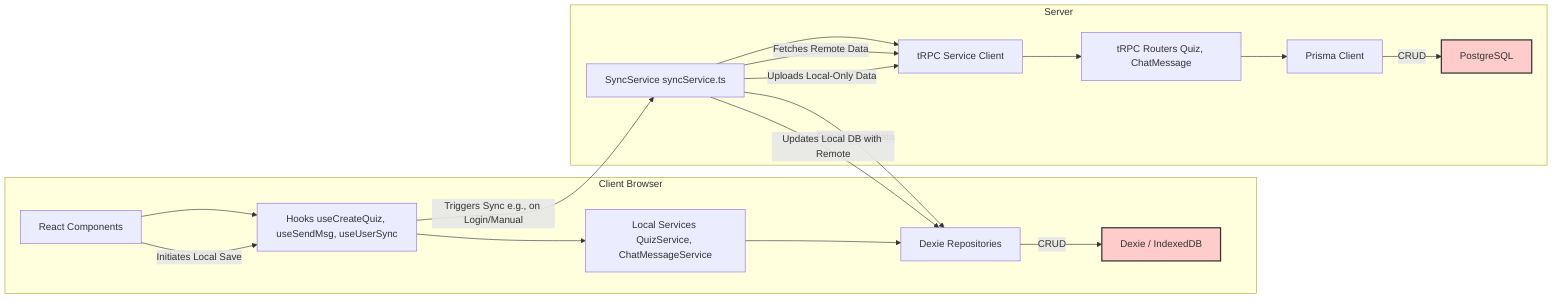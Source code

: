 graph LR
    subgraph Client Browser
        direction TB
        C_UI[React Components] --> C_Hooks[Hooks useCreateQuiz, useSendMsg, useUserSync]
        C_Hooks --> C_Services[Local Services QuizService, ChatMessageService]
        C_Services --> C_Repos[Dexie Repositories]
        C_Repos -- CRUD --> C_Dexie[Dexie / IndexedDB]
    end

    subgraph Server
        direction TB
        S_Sync[SyncService syncService.ts] --> S_TRPCClient[tRPC Service Client]
        S_TRPCClient --> S_Routers[tRPC Routers Quiz, ChatMessage]
        S_Routers --> S_Prisma[Prisma Client]
        S_Prisma -- CRUD --> S_Postgres[PostgreSQL]
    end

%% Local Operations
    C_UI -- Initiates Local Save --> C_Hooks

%% Sync Trigger
    C_Hooks -- Triggers Sync e.g., on Login/Manual --> S_Sync

%% Sync Logic Conceptual Flow
    S_Sync -- Reads Local Data --> C_Repos
    S_Sync -- Fetches Remote Data --> S_TRPCClient
    S_Sync -- Uploads Local-Only Data --> S_TRPCClient
    S_Sync -- Updates Local DB with Remote --> C_Repos

    style C_Dexie fill:#fcc,stroke:#333,stroke-width:2px
    style S_Postgres fill:#fcc,stroke:#333,stroke-width:2px